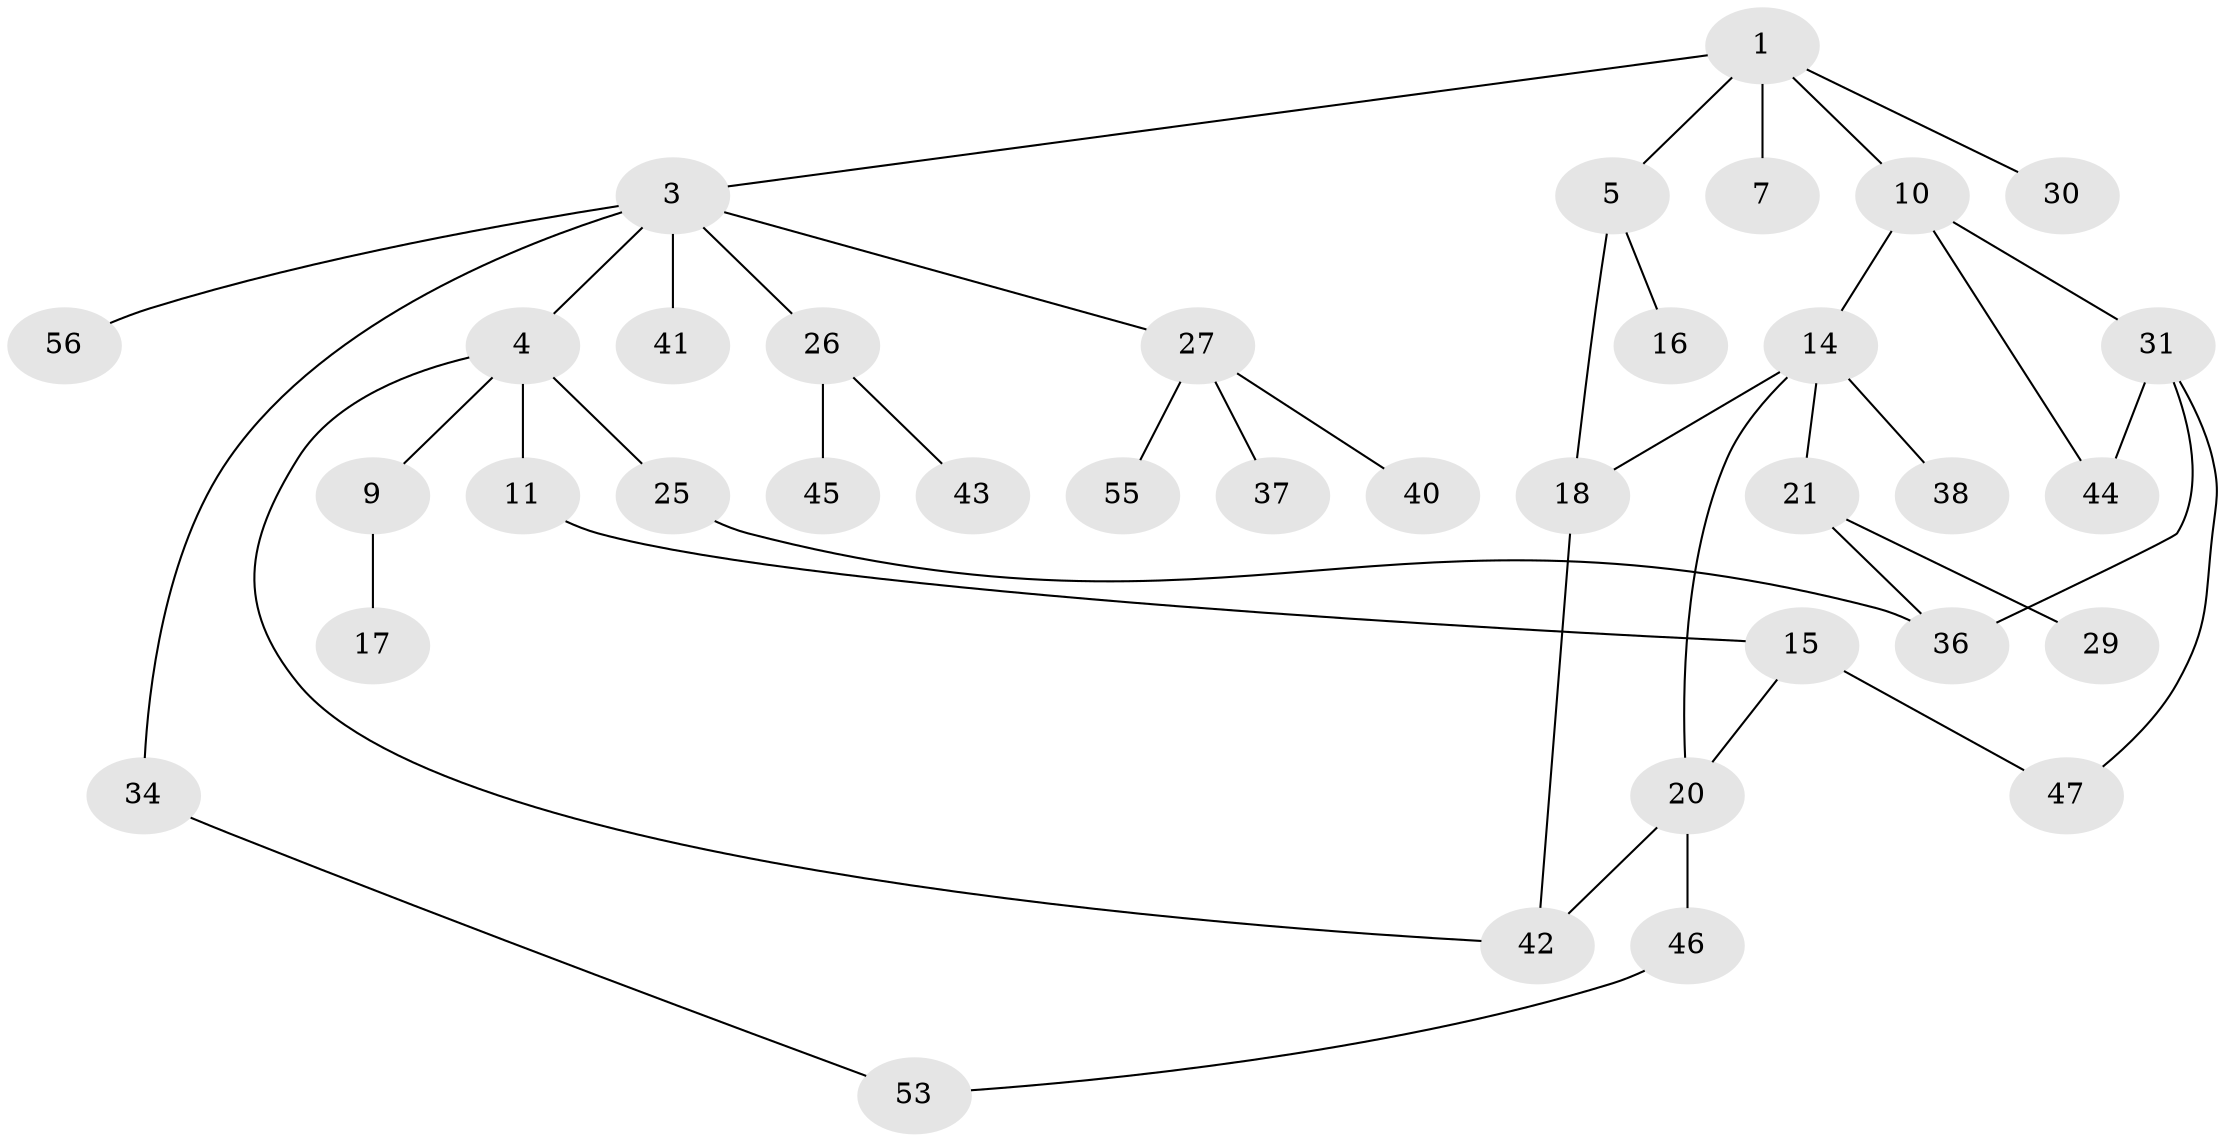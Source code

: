 // Generated by graph-tools (version 1.1) at 2025/23/03/03/25 07:23:30]
// undirected, 36 vertices, 44 edges
graph export_dot {
graph [start="1"]
  node [color=gray90,style=filled];
  1 [super="+2"];
  3 [super="+24"];
  4 [super="+8"];
  5 [super="+6"];
  7;
  9 [super="+12"];
  10 [super="+13"];
  11;
  14 [super="+28"];
  15 [super="+35"];
  16 [super="+54"];
  17;
  18 [super="+19"];
  20 [super="+23"];
  21 [super="+22"];
  25 [super="+58"];
  26 [super="+39"];
  27 [super="+32"];
  29 [super="+33"];
  30;
  31 [super="+51"];
  34 [super="+49"];
  36;
  37 [super="+48"];
  38;
  40;
  41;
  42;
  43 [super="+52"];
  44;
  45 [super="+57"];
  46;
  47 [super="+50"];
  53;
  55;
  56;
  1 -- 5;
  1 -- 7;
  1 -- 30;
  1 -- 10;
  1 -- 3;
  3 -- 4;
  3 -- 26;
  3 -- 27;
  3 -- 41;
  3 -- 56;
  3 -- 34;
  4 -- 11;
  4 -- 25;
  4 -- 9;
  4 -- 42;
  5 -- 16;
  5 -- 18;
  9 -- 17;
  10 -- 44;
  10 -- 14;
  10 -- 31;
  11 -- 15;
  14 -- 20;
  14 -- 21;
  14 -- 38;
  14 -- 18;
  15 -- 20;
  15 -- 47;
  18 -- 42;
  20 -- 46;
  20 -- 42;
  21 -- 29;
  21 -- 36;
  25 -- 36;
  26 -- 45;
  26 -- 43;
  27 -- 37;
  27 -- 40;
  27 -- 55;
  31 -- 47;
  31 -- 44;
  31 -- 36;
  34 -- 53;
  46 -- 53;
}
